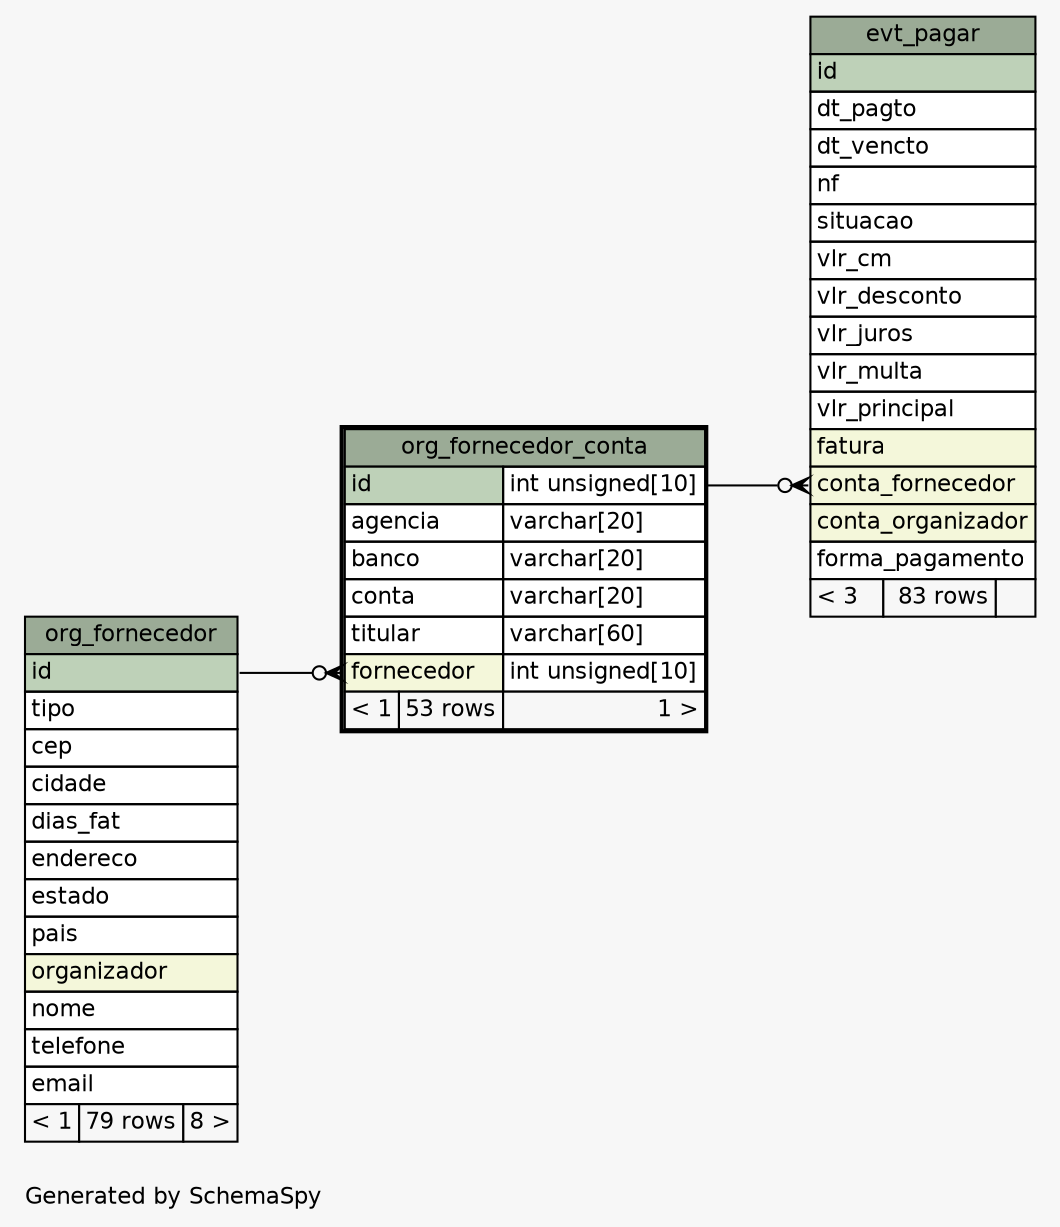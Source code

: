 // dot 2.38.0 on Windows 10 10.0
// SchemaSpy rev 590
digraph "oneDegreeRelationshipsDiagram" {
  graph [
    rankdir="RL"
    bgcolor="#f7f7f7"
    label="\nGenerated by SchemaSpy"
    labeljust="l"
    nodesep="0.18"
    ranksep="0.46"
    fontname="Helvetica"
    fontsize="11"
  ];
  node [
    fontname="Helvetica"
    fontsize="11"
    shape="plaintext"
  ];
  edge [
    arrowsize="0.8"
  ];
  "evt_pagar":"conta_fornecedor":w -> "org_fornecedor_conta":"id.type":e [arrowhead=none dir=back arrowtail=crowodot];
  "org_fornecedor_conta":"fornecedor":w -> "org_fornecedor":"id":e [arrowhead=none dir=back arrowtail=crowodot];
  "evt_pagar" [
    label=<
    <TABLE BORDER="0" CELLBORDER="1" CELLSPACING="0" BGCOLOR="#ffffff">
      <TR><TD COLSPAN="3" BGCOLOR="#9bab96" ALIGN="CENTER">evt_pagar</TD></TR>
      <TR><TD PORT="id" COLSPAN="3" BGCOLOR="#bed1b8" ALIGN="LEFT">id</TD></TR>
      <TR><TD PORT="dt_pagto" COLSPAN="3" ALIGN="LEFT">dt_pagto</TD></TR>
      <TR><TD PORT="dt_vencto" COLSPAN="3" ALIGN="LEFT">dt_vencto</TD></TR>
      <TR><TD PORT="nf" COLSPAN="3" ALIGN="LEFT">nf</TD></TR>
      <TR><TD PORT="situacao" COLSPAN="3" ALIGN="LEFT">situacao</TD></TR>
      <TR><TD PORT="vlr_cm" COLSPAN="3" ALIGN="LEFT">vlr_cm</TD></TR>
      <TR><TD PORT="vlr_desconto" COLSPAN="3" ALIGN="LEFT">vlr_desconto</TD></TR>
      <TR><TD PORT="vlr_juros" COLSPAN="3" ALIGN="LEFT">vlr_juros</TD></TR>
      <TR><TD PORT="vlr_multa" COLSPAN="3" ALIGN="LEFT">vlr_multa</TD></TR>
      <TR><TD PORT="vlr_principal" COLSPAN="3" ALIGN="LEFT">vlr_principal</TD></TR>
      <TR><TD PORT="fatura" COLSPAN="3" BGCOLOR="#f4f7da" ALIGN="LEFT">fatura</TD></TR>
      <TR><TD PORT="conta_fornecedor" COLSPAN="3" BGCOLOR="#f4f7da" ALIGN="LEFT">conta_fornecedor</TD></TR>
      <TR><TD PORT="conta_organizador" COLSPAN="3" BGCOLOR="#f4f7da" ALIGN="LEFT">conta_organizador</TD></TR>
      <TR><TD PORT="forma_pagamento" COLSPAN="3" ALIGN="LEFT">forma_pagamento</TD></TR>
      <TR><TD ALIGN="LEFT" BGCOLOR="#f7f7f7">&lt; 3</TD><TD ALIGN="RIGHT" BGCOLOR="#f7f7f7">83 rows</TD><TD ALIGN="RIGHT" BGCOLOR="#f7f7f7">  </TD></TR>
    </TABLE>>
    URL="evt_pagar.html"
    tooltip="evt_pagar"
  ];
  "org_fornecedor" [
    label=<
    <TABLE BORDER="0" CELLBORDER="1" CELLSPACING="0" BGCOLOR="#ffffff">
      <TR><TD COLSPAN="3" BGCOLOR="#9bab96" ALIGN="CENTER">org_fornecedor</TD></TR>
      <TR><TD PORT="id" COLSPAN="3" BGCOLOR="#bed1b8" ALIGN="LEFT">id</TD></TR>
      <TR><TD PORT="tipo" COLSPAN="3" ALIGN="LEFT">tipo</TD></TR>
      <TR><TD PORT="cep" COLSPAN="3" ALIGN="LEFT">cep</TD></TR>
      <TR><TD PORT="cidade" COLSPAN="3" ALIGN="LEFT">cidade</TD></TR>
      <TR><TD PORT="dias_fat" COLSPAN="3" ALIGN="LEFT">dias_fat</TD></TR>
      <TR><TD PORT="endereco" COLSPAN="3" ALIGN="LEFT">endereco</TD></TR>
      <TR><TD PORT="estado" COLSPAN="3" ALIGN="LEFT">estado</TD></TR>
      <TR><TD PORT="pais" COLSPAN="3" ALIGN="LEFT">pais</TD></TR>
      <TR><TD PORT="organizador" COLSPAN="3" BGCOLOR="#f4f7da" ALIGN="LEFT">organizador</TD></TR>
      <TR><TD PORT="nome" COLSPAN="3" ALIGN="LEFT">nome</TD></TR>
      <TR><TD PORT="telefone" COLSPAN="3" ALIGN="LEFT">telefone</TD></TR>
      <TR><TD PORT="email" COLSPAN="3" ALIGN="LEFT">email</TD></TR>
      <TR><TD ALIGN="LEFT" BGCOLOR="#f7f7f7">&lt; 1</TD><TD ALIGN="RIGHT" BGCOLOR="#f7f7f7">79 rows</TD><TD ALIGN="RIGHT" BGCOLOR="#f7f7f7">8 &gt;</TD></TR>
    </TABLE>>
    URL="org_fornecedor.html"
    tooltip="org_fornecedor"
  ];
  "org_fornecedor_conta" [
    label=<
    <TABLE BORDER="2" CELLBORDER="1" CELLSPACING="0" BGCOLOR="#ffffff">
      <TR><TD COLSPAN="3" BGCOLOR="#9bab96" ALIGN="CENTER">org_fornecedor_conta</TD></TR>
      <TR><TD PORT="id" COLSPAN="2" BGCOLOR="#bed1b8" ALIGN="LEFT">id</TD><TD PORT="id.type" ALIGN="LEFT">int unsigned[10]</TD></TR>
      <TR><TD PORT="agencia" COLSPAN="2" ALIGN="LEFT">agencia</TD><TD PORT="agencia.type" ALIGN="LEFT">varchar[20]</TD></TR>
      <TR><TD PORT="banco" COLSPAN="2" ALIGN="LEFT">banco</TD><TD PORT="banco.type" ALIGN="LEFT">varchar[20]</TD></TR>
      <TR><TD PORT="conta" COLSPAN="2" ALIGN="LEFT">conta</TD><TD PORT="conta.type" ALIGN="LEFT">varchar[20]</TD></TR>
      <TR><TD PORT="titular" COLSPAN="2" ALIGN="LEFT">titular</TD><TD PORT="titular.type" ALIGN="LEFT">varchar[60]</TD></TR>
      <TR><TD PORT="fornecedor" COLSPAN="2" BGCOLOR="#f4f7da" ALIGN="LEFT">fornecedor</TD><TD PORT="fornecedor.type" ALIGN="LEFT">int unsigned[10]</TD></TR>
      <TR><TD ALIGN="LEFT" BGCOLOR="#f7f7f7">&lt; 1</TD><TD ALIGN="RIGHT" BGCOLOR="#f7f7f7">53 rows</TD><TD ALIGN="RIGHT" BGCOLOR="#f7f7f7">1 &gt;</TD></TR>
    </TABLE>>
    URL="org_fornecedor_conta.html"
    tooltip="org_fornecedor_conta"
  ];
}
